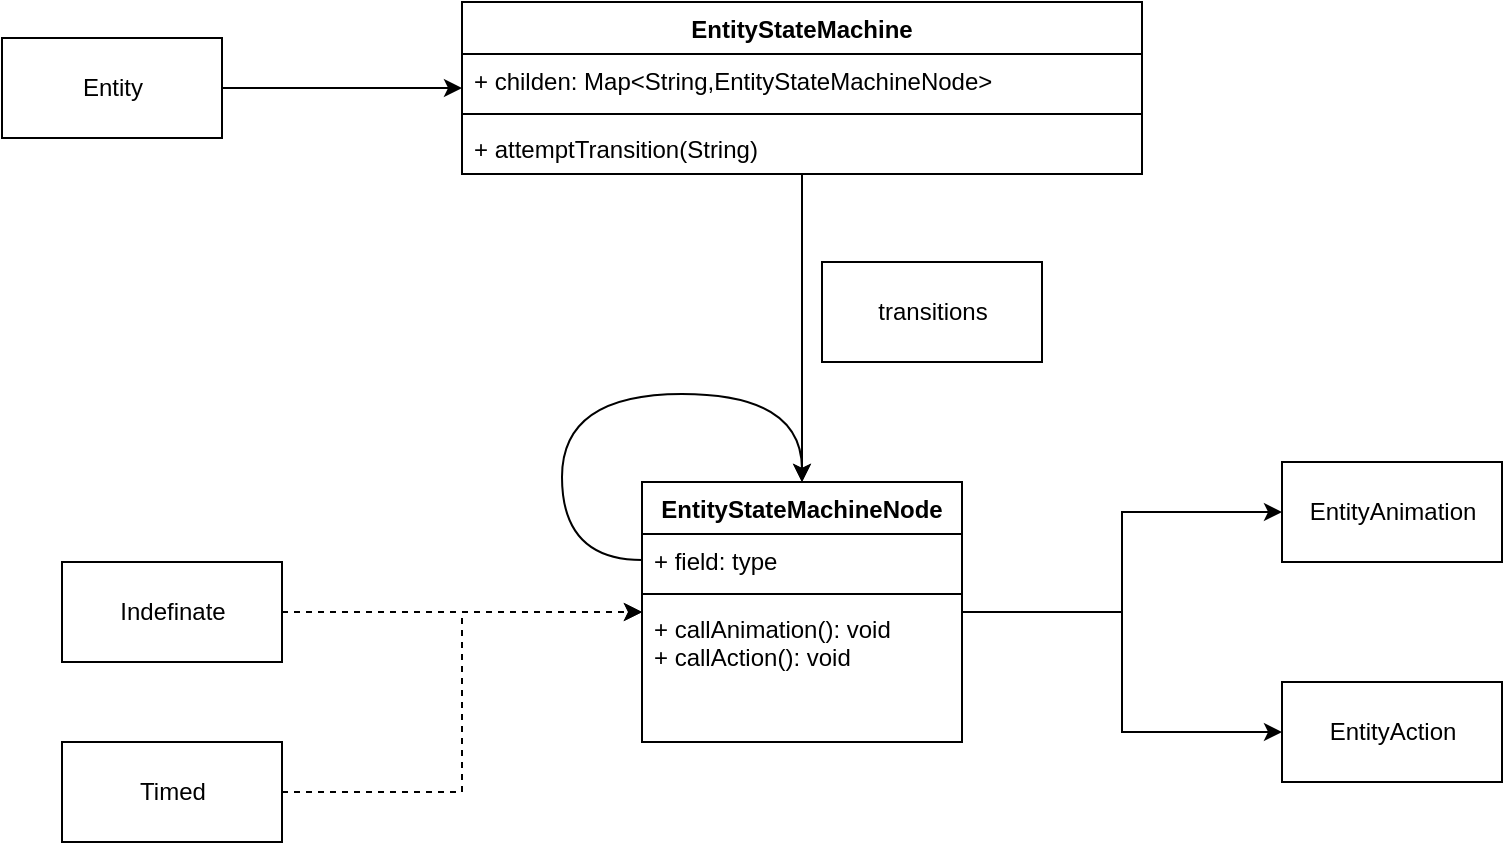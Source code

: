 <mxfile version="20.3.0" type="device"><diagram id="HCYkhnChjUyTbO0qXdwz" name="Page-1"><mxGraphModel dx="1102" dy="937" grid="1" gridSize="10" guides="1" tooltips="1" connect="1" arrows="1" fold="1" page="1" pageScale="1" pageWidth="850" pageHeight="1100" math="0" shadow="0"><root><mxCell id="0"/><mxCell id="1" parent="0"/><mxCell id="zLoucstPerMP6n8sdkK1-18" style="edgeStyle=orthogonalEdgeStyle;rounded=0;orthogonalLoop=1;jettySize=auto;html=1;entryX=0.5;entryY=0;entryDx=0;entryDy=0;" edge="1" parent="1" source="zLoucstPerMP6n8sdkK1-5" target="zLoucstPerMP6n8sdkK1-9"><mxGeometry relative="1" as="geometry"/></mxCell><mxCell id="zLoucstPerMP6n8sdkK1-5" value="EntityStateMachine&#10;" style="swimlane;fontStyle=1;align=center;verticalAlign=top;childLayout=stackLayout;horizontal=1;startSize=26;horizontalStack=0;resizeParent=1;resizeParentMax=0;resizeLast=0;collapsible=1;marginBottom=0;" vertex="1" parent="1"><mxGeometry x="280" y="310" width="340" height="86" as="geometry"/></mxCell><mxCell id="zLoucstPerMP6n8sdkK1-6" value="+ childen: Map&lt;String,EntityStateMachineNode&gt;" style="text;strokeColor=none;fillColor=none;align=left;verticalAlign=top;spacingLeft=4;spacingRight=4;overflow=hidden;rotatable=0;points=[[0,0.5],[1,0.5]];portConstraint=eastwest;" vertex="1" parent="zLoucstPerMP6n8sdkK1-5"><mxGeometry y="26" width="340" height="26" as="geometry"/></mxCell><mxCell id="zLoucstPerMP6n8sdkK1-7" value="" style="line;strokeWidth=1;fillColor=none;align=left;verticalAlign=middle;spacingTop=-1;spacingLeft=3;spacingRight=3;rotatable=0;labelPosition=right;points=[];portConstraint=eastwest;strokeColor=inherit;" vertex="1" parent="zLoucstPerMP6n8sdkK1-5"><mxGeometry y="52" width="340" height="8" as="geometry"/></mxCell><mxCell id="zLoucstPerMP6n8sdkK1-8" value="+ attemptTransition(String)" style="text;strokeColor=none;fillColor=none;align=left;verticalAlign=top;spacingLeft=4;spacingRight=4;overflow=hidden;rotatable=0;points=[[0,0.5],[1,0.5]];portConstraint=eastwest;" vertex="1" parent="zLoucstPerMP6n8sdkK1-5"><mxGeometry y="60" width="340" height="26" as="geometry"/></mxCell><mxCell id="zLoucstPerMP6n8sdkK1-19" style="rounded=0;orthogonalLoop=1;jettySize=auto;html=1;edgeStyle=orthogonalEdgeStyle;" edge="1" parent="1" source="zLoucstPerMP6n8sdkK1-9" target="zLoucstPerMP6n8sdkK1-15"><mxGeometry relative="1" as="geometry"/></mxCell><mxCell id="zLoucstPerMP6n8sdkK1-20" style="edgeStyle=orthogonalEdgeStyle;rounded=0;orthogonalLoop=1;jettySize=auto;html=1;" edge="1" parent="1" source="zLoucstPerMP6n8sdkK1-9" target="zLoucstPerMP6n8sdkK1-16"><mxGeometry relative="1" as="geometry"/></mxCell><mxCell id="zLoucstPerMP6n8sdkK1-9" value="EntityStateMachineNode&#10;" style="swimlane;fontStyle=1;align=center;verticalAlign=top;childLayout=stackLayout;horizontal=1;startSize=26;horizontalStack=0;resizeParent=1;resizeParentMax=0;resizeLast=0;collapsible=1;marginBottom=0;" vertex="1" parent="1"><mxGeometry x="370" y="550" width="160" height="130" as="geometry"/></mxCell><mxCell id="zLoucstPerMP6n8sdkK1-17" style="edgeStyle=orthogonalEdgeStyle;rounded=0;orthogonalLoop=1;jettySize=auto;html=1;curved=1;" edge="1" parent="zLoucstPerMP6n8sdkK1-9" source="zLoucstPerMP6n8sdkK1-10" target="zLoucstPerMP6n8sdkK1-9"><mxGeometry relative="1" as="geometry"><Array as="points"><mxPoint x="-40" y="39"/><mxPoint x="-40" y="-44"/><mxPoint x="80" y="-44"/></Array></mxGeometry></mxCell><mxCell id="zLoucstPerMP6n8sdkK1-10" value="+ field: type" style="text;strokeColor=none;fillColor=none;align=left;verticalAlign=top;spacingLeft=4;spacingRight=4;overflow=hidden;rotatable=0;points=[[0,0.5],[1,0.5]];portConstraint=eastwest;" vertex="1" parent="zLoucstPerMP6n8sdkK1-9"><mxGeometry y="26" width="160" height="26" as="geometry"/></mxCell><mxCell id="zLoucstPerMP6n8sdkK1-11" value="" style="line;strokeWidth=1;fillColor=none;align=left;verticalAlign=middle;spacingTop=-1;spacingLeft=3;spacingRight=3;rotatable=0;labelPosition=right;points=[];portConstraint=eastwest;strokeColor=inherit;" vertex="1" parent="zLoucstPerMP6n8sdkK1-9"><mxGeometry y="52" width="160" height="8" as="geometry"/></mxCell><mxCell id="zLoucstPerMP6n8sdkK1-12" value="+ callAnimation(): void&#10;+ callAction(): void" style="text;strokeColor=none;fillColor=none;align=left;verticalAlign=top;spacingLeft=4;spacingRight=4;overflow=hidden;rotatable=0;points=[[0,0.5],[1,0.5]];portConstraint=eastwest;" vertex="1" parent="zLoucstPerMP6n8sdkK1-9"><mxGeometry y="60" width="160" height="70" as="geometry"/></mxCell><mxCell id="zLoucstPerMP6n8sdkK1-13" value="transitions&lt;br&gt;" style="html=1;" vertex="1" parent="1"><mxGeometry x="460" y="440" width="110" height="50" as="geometry"/></mxCell><mxCell id="zLoucstPerMP6n8sdkK1-25" style="edgeStyle=orthogonalEdgeStyle;rounded=0;orthogonalLoop=1;jettySize=auto;html=1;" edge="1" parent="1" source="zLoucstPerMP6n8sdkK1-14" target="zLoucstPerMP6n8sdkK1-5"><mxGeometry relative="1" as="geometry"/></mxCell><mxCell id="zLoucstPerMP6n8sdkK1-14" value="Entity" style="html=1;" vertex="1" parent="1"><mxGeometry x="50" y="328" width="110" height="50" as="geometry"/></mxCell><mxCell id="zLoucstPerMP6n8sdkK1-15" value="EntityAnimation" style="html=1;" vertex="1" parent="1"><mxGeometry x="690" y="540" width="110" height="50" as="geometry"/></mxCell><mxCell id="zLoucstPerMP6n8sdkK1-16" value="EntityAction" style="html=1;" vertex="1" parent="1"><mxGeometry x="690" y="650" width="110" height="50" as="geometry"/></mxCell><mxCell id="zLoucstPerMP6n8sdkK1-23" style="edgeStyle=orthogonalEdgeStyle;rounded=0;orthogonalLoop=1;jettySize=auto;html=1;dashed=1;" edge="1" parent="1" source="zLoucstPerMP6n8sdkK1-21" target="zLoucstPerMP6n8sdkK1-9"><mxGeometry relative="1" as="geometry"/></mxCell><mxCell id="zLoucstPerMP6n8sdkK1-21" value="Indefinate" style="html=1;" vertex="1" parent="1"><mxGeometry x="80" y="590" width="110" height="50" as="geometry"/></mxCell><mxCell id="zLoucstPerMP6n8sdkK1-24" style="edgeStyle=orthogonalEdgeStyle;rounded=0;orthogonalLoop=1;jettySize=auto;html=1;dashed=1;" edge="1" parent="1" source="zLoucstPerMP6n8sdkK1-22" target="zLoucstPerMP6n8sdkK1-9"><mxGeometry relative="1" as="geometry"/></mxCell><mxCell id="zLoucstPerMP6n8sdkK1-22" value="Timed" style="html=1;" vertex="1" parent="1"><mxGeometry x="80" y="680" width="110" height="50" as="geometry"/></mxCell></root></mxGraphModel></diagram></mxfile>